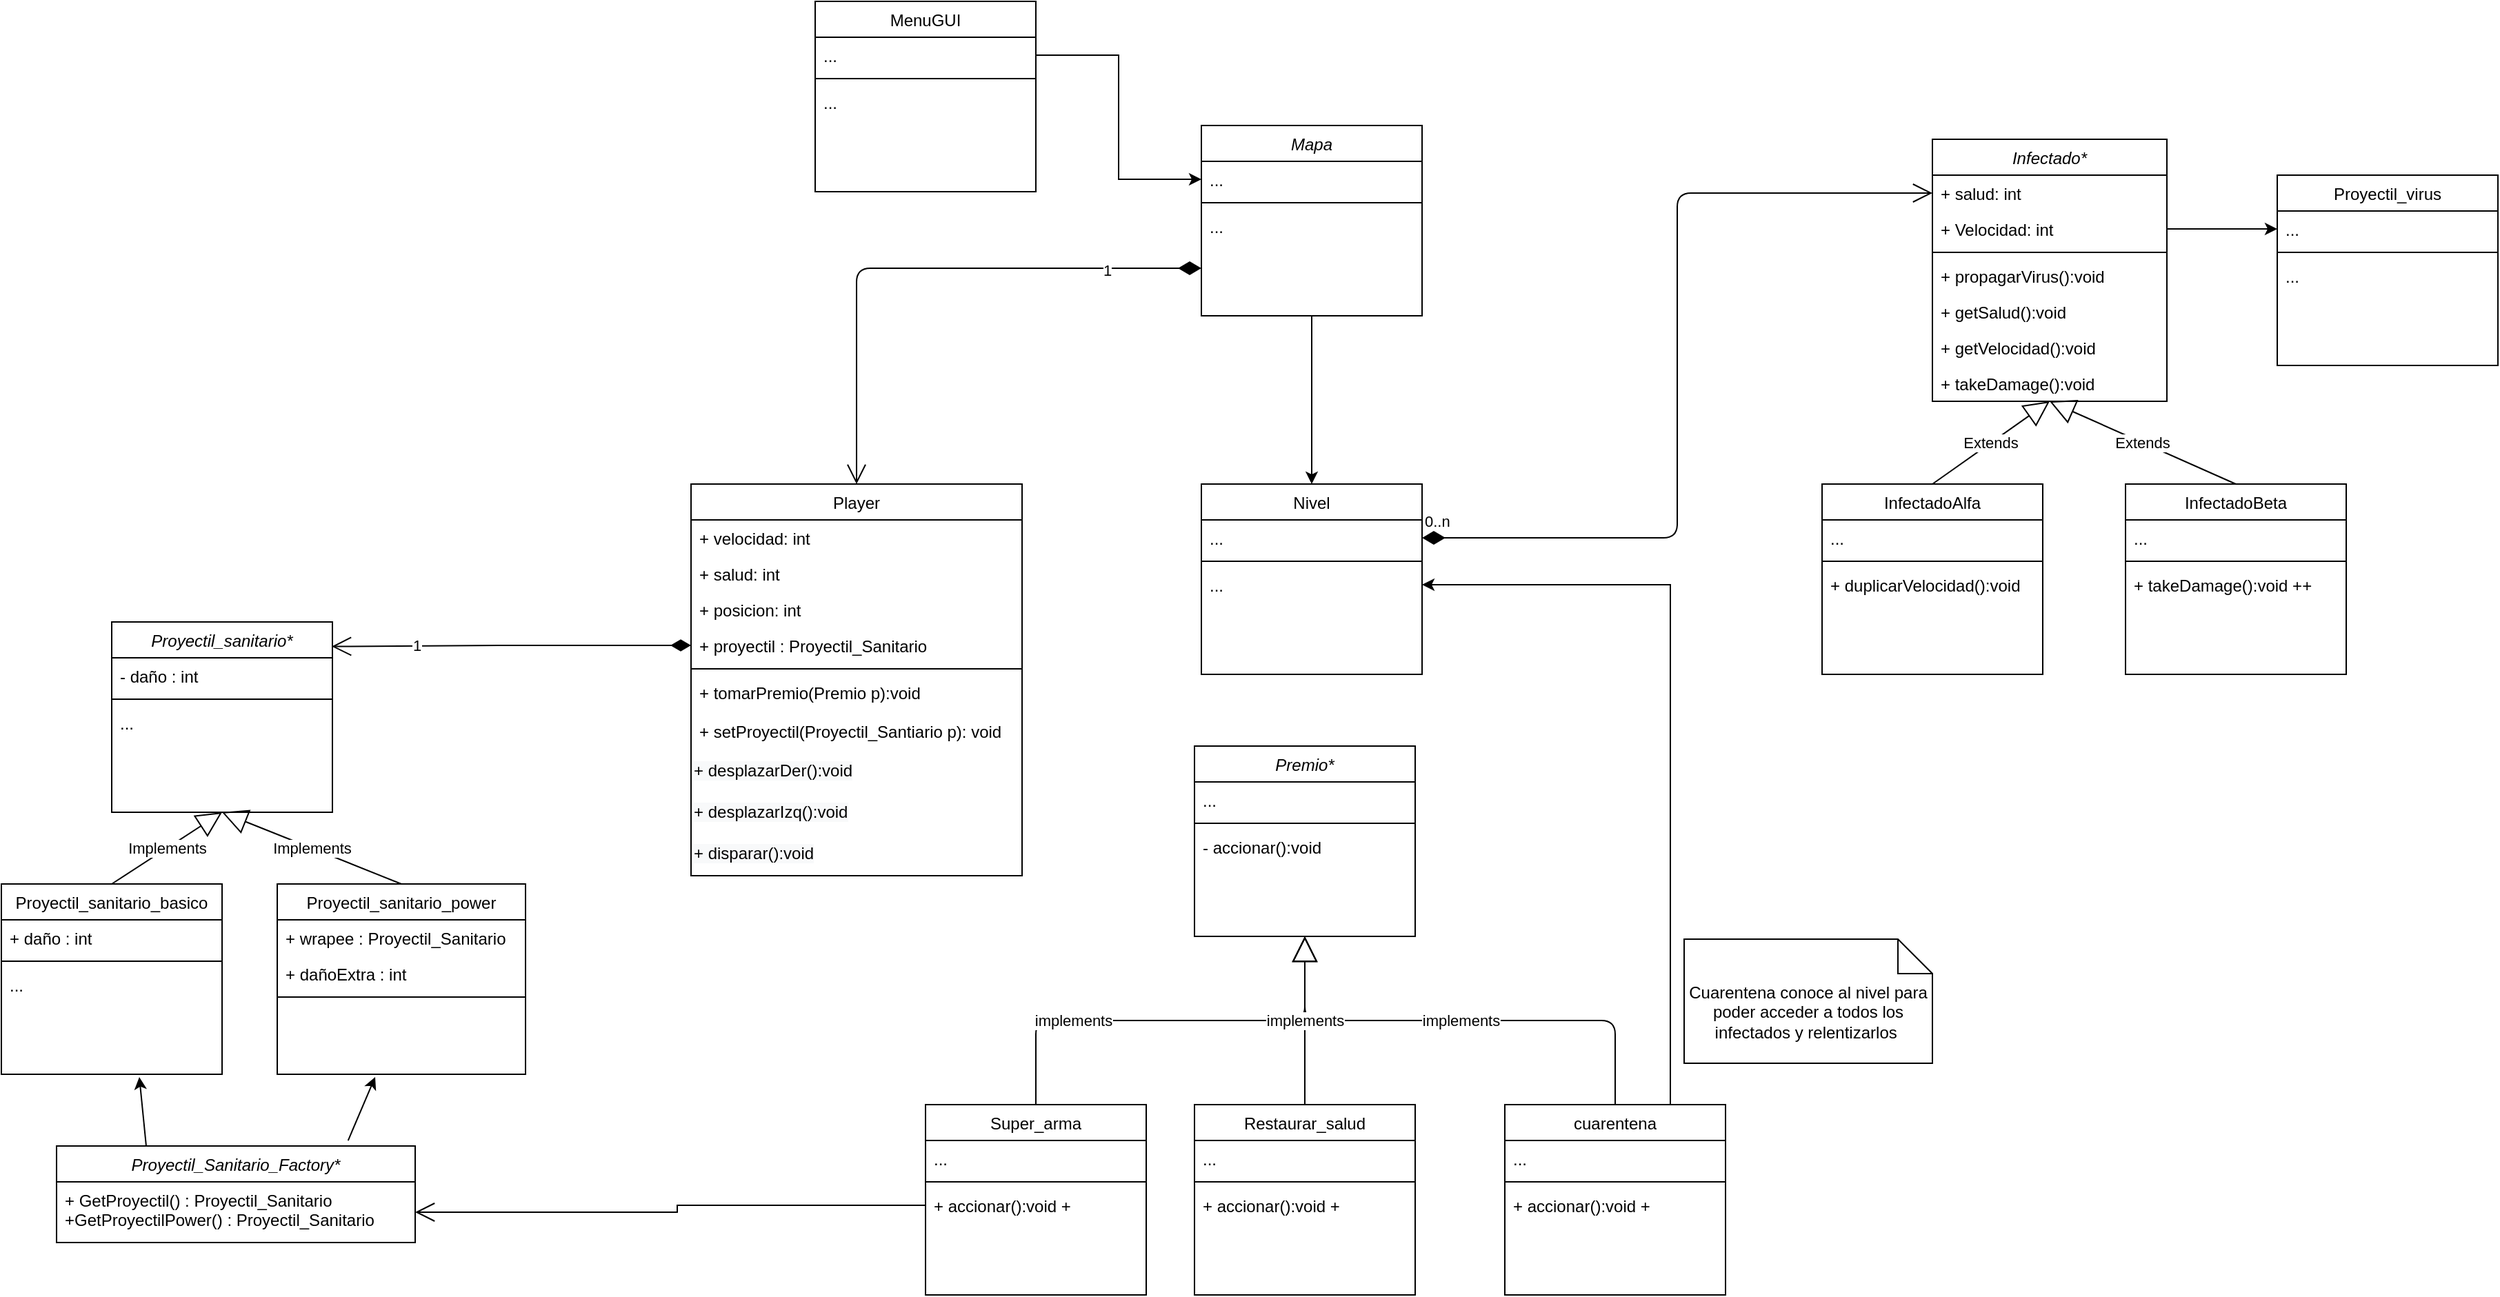 <mxfile version="13.8.7" type="github">
  <diagram id="C5RBs43oDa-KdzZeNtuy" name="Page-1">
    <mxGraphModel dx="2914" dy="1926" grid="1" gridSize="10" guides="1" tooltips="1" connect="1" arrows="1" fold="1" page="1" pageScale="1" pageWidth="827" pageHeight="1169" math="0" shadow="0">
      <root>
        <mxCell id="WIyWlLk6GJQsqaUBKTNV-0" />
        <mxCell id="WIyWlLk6GJQsqaUBKTNV-1" parent="WIyWlLk6GJQsqaUBKTNV-0" />
        <mxCell id="zkfFHV4jXpPFQw0GAbJ--0" value="Nivel" style="swimlane;fontStyle=0;align=center;verticalAlign=top;childLayout=stackLayout;horizontal=1;startSize=26;horizontalStack=0;resizeParent=1;resizeLast=0;collapsible=1;marginBottom=0;rounded=0;shadow=0;strokeWidth=1;" parent="WIyWlLk6GJQsqaUBKTNV-1" vertex="1">
          <mxGeometry x="30" y="230" width="160" height="138" as="geometry">
            <mxRectangle x="230" y="140" width="160" height="26" as="alternateBounds" />
          </mxGeometry>
        </mxCell>
        <mxCell id="zkfFHV4jXpPFQw0GAbJ--1" value="..." style="text;align=left;verticalAlign=top;spacingLeft=4;spacingRight=4;overflow=hidden;rotatable=0;points=[[0,0.5],[1,0.5]];portConstraint=eastwest;" parent="zkfFHV4jXpPFQw0GAbJ--0" vertex="1">
          <mxGeometry y="26" width="160" height="26" as="geometry" />
        </mxCell>
        <mxCell id="zkfFHV4jXpPFQw0GAbJ--4" value="" style="line;html=1;strokeWidth=1;align=left;verticalAlign=middle;spacingTop=-1;spacingLeft=3;spacingRight=3;rotatable=0;labelPosition=right;points=[];portConstraint=eastwest;" parent="zkfFHV4jXpPFQw0GAbJ--0" vertex="1">
          <mxGeometry y="52" width="160" height="8" as="geometry" />
        </mxCell>
        <mxCell id="zkfFHV4jXpPFQw0GAbJ--5" value="..." style="text;align=left;verticalAlign=top;spacingLeft=4;spacingRight=4;overflow=hidden;rotatable=0;points=[[0,0.5],[1,0.5]];portConstraint=eastwest;" parent="zkfFHV4jXpPFQw0GAbJ--0" vertex="1">
          <mxGeometry y="60" width="160" height="26" as="geometry" />
        </mxCell>
        <mxCell id="W3tgVCBDh8bbt_r1C4qq-0" value="MenuGUI" style="swimlane;fontStyle=0;align=center;verticalAlign=top;childLayout=stackLayout;horizontal=1;startSize=26;horizontalStack=0;resizeParent=1;resizeLast=0;collapsible=1;marginBottom=0;rounded=0;shadow=0;strokeWidth=1;" parent="WIyWlLk6GJQsqaUBKTNV-1" vertex="1">
          <mxGeometry x="-250" y="-120" width="160" height="138" as="geometry">
            <mxRectangle x="230" y="140" width="160" height="26" as="alternateBounds" />
          </mxGeometry>
        </mxCell>
        <mxCell id="W3tgVCBDh8bbt_r1C4qq-1" value="..." style="text;align=left;verticalAlign=top;spacingLeft=4;spacingRight=4;overflow=hidden;rotatable=0;points=[[0,0.5],[1,0.5]];portConstraint=eastwest;" parent="W3tgVCBDh8bbt_r1C4qq-0" vertex="1">
          <mxGeometry y="26" width="160" height="26" as="geometry" />
        </mxCell>
        <mxCell id="W3tgVCBDh8bbt_r1C4qq-2" value="" style="line;html=1;strokeWidth=1;align=left;verticalAlign=middle;spacingTop=-1;spacingLeft=3;spacingRight=3;rotatable=0;labelPosition=right;points=[];portConstraint=eastwest;" parent="W3tgVCBDh8bbt_r1C4qq-0" vertex="1">
          <mxGeometry y="52" width="160" height="8" as="geometry" />
        </mxCell>
        <mxCell id="W3tgVCBDh8bbt_r1C4qq-3" value="..." style="text;align=left;verticalAlign=top;spacingLeft=4;spacingRight=4;overflow=hidden;rotatable=0;points=[[0,0.5],[1,0.5]];portConstraint=eastwest;" parent="W3tgVCBDh8bbt_r1C4qq-0" vertex="1">
          <mxGeometry y="60" width="160" height="26" as="geometry" />
        </mxCell>
        <mxCell id="W3tgVCBDh8bbt_r1C4qq-4" value="Infectado*" style="swimlane;fontStyle=2;align=center;verticalAlign=top;childLayout=stackLayout;horizontal=1;startSize=26;horizontalStack=0;resizeParent=1;resizeLast=0;collapsible=1;marginBottom=0;rounded=0;shadow=0;strokeWidth=1;" parent="WIyWlLk6GJQsqaUBKTNV-1" vertex="1">
          <mxGeometry x="560" y="-20" width="170" height="190" as="geometry">
            <mxRectangle x="230" y="140" width="160" height="26" as="alternateBounds" />
          </mxGeometry>
        </mxCell>
        <mxCell id="W3tgVCBDh8bbt_r1C4qq-5" value="+ salud: int" style="text;align=left;verticalAlign=top;spacingLeft=4;spacingRight=4;overflow=hidden;rotatable=0;points=[[0,0.5],[1,0.5]];portConstraint=eastwest;" parent="W3tgVCBDh8bbt_r1C4qq-4" vertex="1">
          <mxGeometry y="26" width="170" height="26" as="geometry" />
        </mxCell>
        <mxCell id="W3tgVCBDh8bbt_r1C4qq-21" value="+ Velocidad: int" style="text;align=left;verticalAlign=top;spacingLeft=4;spacingRight=4;overflow=hidden;rotatable=0;points=[[0,0.5],[1,0.5]];portConstraint=eastwest;" parent="W3tgVCBDh8bbt_r1C4qq-4" vertex="1">
          <mxGeometry y="52" width="170" height="26" as="geometry" />
        </mxCell>
        <mxCell id="W3tgVCBDh8bbt_r1C4qq-6" value="" style="line;html=1;strokeWidth=1;align=left;verticalAlign=middle;spacingTop=-1;spacingLeft=3;spacingRight=3;rotatable=0;labelPosition=right;points=[];portConstraint=eastwest;" parent="W3tgVCBDh8bbt_r1C4qq-4" vertex="1">
          <mxGeometry y="78" width="170" height="8" as="geometry" />
        </mxCell>
        <mxCell id="W3tgVCBDh8bbt_r1C4qq-20" value="+ propagarVirus():void" style="text;align=left;verticalAlign=top;spacingLeft=4;spacingRight=4;overflow=hidden;rotatable=0;points=[[0,0.5],[1,0.5]];portConstraint=eastwest;" parent="W3tgVCBDh8bbt_r1C4qq-4" vertex="1">
          <mxGeometry y="86" width="170" height="26" as="geometry" />
        </mxCell>
        <mxCell id="W3tgVCBDh8bbt_r1C4qq-22" value="+ getSalud():void" style="text;align=left;verticalAlign=top;spacingLeft=4;spacingRight=4;overflow=hidden;rotatable=0;points=[[0,0.5],[1,0.5]];portConstraint=eastwest;" parent="W3tgVCBDh8bbt_r1C4qq-4" vertex="1">
          <mxGeometry y="112" width="170" height="26" as="geometry" />
        </mxCell>
        <mxCell id="W3tgVCBDh8bbt_r1C4qq-23" value="+ getVelocidad():void" style="text;align=left;verticalAlign=top;spacingLeft=4;spacingRight=4;overflow=hidden;rotatable=0;points=[[0,0.5],[1,0.5]];portConstraint=eastwest;" parent="W3tgVCBDh8bbt_r1C4qq-4" vertex="1">
          <mxGeometry y="138" width="170" height="26" as="geometry" />
        </mxCell>
        <mxCell id="W3tgVCBDh8bbt_r1C4qq-25" value="+ takeDamage():void" style="text;align=left;verticalAlign=top;spacingLeft=4;spacingRight=4;overflow=hidden;rotatable=0;points=[[0,0.5],[1,0.5]];portConstraint=eastwest;" parent="W3tgVCBDh8bbt_r1C4qq-4" vertex="1">
          <mxGeometry y="164" width="170" height="26" as="geometry" />
        </mxCell>
        <mxCell id="W3tgVCBDh8bbt_r1C4qq-8" value="InfectadoAlfa" style="swimlane;fontStyle=0;align=center;verticalAlign=top;childLayout=stackLayout;horizontal=1;startSize=26;horizontalStack=0;resizeParent=1;resizeLast=0;collapsible=1;marginBottom=0;rounded=0;shadow=0;strokeWidth=1;" parent="WIyWlLk6GJQsqaUBKTNV-1" vertex="1">
          <mxGeometry x="480" y="230" width="160" height="138" as="geometry">
            <mxRectangle x="230" y="140" width="160" height="26" as="alternateBounds" />
          </mxGeometry>
        </mxCell>
        <mxCell id="W3tgVCBDh8bbt_r1C4qq-9" value="..." style="text;align=left;verticalAlign=top;spacingLeft=4;spacingRight=4;overflow=hidden;rotatable=0;points=[[0,0.5],[1,0.5]];portConstraint=eastwest;" parent="W3tgVCBDh8bbt_r1C4qq-8" vertex="1">
          <mxGeometry y="26" width="160" height="26" as="geometry" />
        </mxCell>
        <mxCell id="W3tgVCBDh8bbt_r1C4qq-10" value="" style="line;html=1;strokeWidth=1;align=left;verticalAlign=middle;spacingTop=-1;spacingLeft=3;spacingRight=3;rotatable=0;labelPosition=right;points=[];portConstraint=eastwest;" parent="W3tgVCBDh8bbt_r1C4qq-8" vertex="1">
          <mxGeometry y="52" width="160" height="8" as="geometry" />
        </mxCell>
        <mxCell id="W3tgVCBDh8bbt_r1C4qq-11" value="+ duplicarVelocidad():void" style="text;align=left;verticalAlign=top;spacingLeft=4;spacingRight=4;overflow=hidden;rotatable=0;points=[[0,0.5],[1,0.5]];portConstraint=eastwest;" parent="W3tgVCBDh8bbt_r1C4qq-8" vertex="1">
          <mxGeometry y="60" width="160" height="26" as="geometry" />
        </mxCell>
        <mxCell id="W3tgVCBDh8bbt_r1C4qq-12" value="Extends" style="endArrow=block;endSize=16;endFill=0;html=1;exitX=0.5;exitY=0;exitDx=0;exitDy=0;entryX=0.5;entryY=1;entryDx=0;entryDy=0;" parent="WIyWlLk6GJQsqaUBKTNV-1" source="W3tgVCBDh8bbt_r1C4qq-8" target="W3tgVCBDh8bbt_r1C4qq-4" edge="1">
          <mxGeometry width="160" relative="1" as="geometry">
            <mxPoint x="500" y="240" as="sourcePoint" />
            <mxPoint x="660" y="240" as="targetPoint" />
          </mxGeometry>
        </mxCell>
        <mxCell id="W3tgVCBDh8bbt_r1C4qq-13" value="InfectadoBeta" style="swimlane;fontStyle=0;align=center;verticalAlign=top;childLayout=stackLayout;horizontal=1;startSize=26;horizontalStack=0;resizeParent=1;resizeLast=0;collapsible=1;marginBottom=0;rounded=0;shadow=0;strokeWidth=1;" parent="WIyWlLk6GJQsqaUBKTNV-1" vertex="1">
          <mxGeometry x="700" y="230" width="160" height="138" as="geometry">
            <mxRectangle x="230" y="140" width="160" height="26" as="alternateBounds" />
          </mxGeometry>
        </mxCell>
        <mxCell id="W3tgVCBDh8bbt_r1C4qq-14" value="..." style="text;align=left;verticalAlign=top;spacingLeft=4;spacingRight=4;overflow=hidden;rotatable=0;points=[[0,0.5],[1,0.5]];portConstraint=eastwest;" parent="W3tgVCBDh8bbt_r1C4qq-13" vertex="1">
          <mxGeometry y="26" width="160" height="26" as="geometry" />
        </mxCell>
        <mxCell id="W3tgVCBDh8bbt_r1C4qq-15" value="" style="line;html=1;strokeWidth=1;align=left;verticalAlign=middle;spacingTop=-1;spacingLeft=3;spacingRight=3;rotatable=0;labelPosition=right;points=[];portConstraint=eastwest;" parent="W3tgVCBDh8bbt_r1C4qq-13" vertex="1">
          <mxGeometry y="52" width="160" height="8" as="geometry" />
        </mxCell>
        <mxCell id="W3tgVCBDh8bbt_r1C4qq-26" value="+ takeDamage():void ++" style="text;align=left;verticalAlign=top;spacingLeft=4;spacingRight=4;overflow=hidden;rotatable=0;points=[[0,0.5],[1,0.5]];portConstraint=eastwest;" parent="W3tgVCBDh8bbt_r1C4qq-13" vertex="1">
          <mxGeometry y="60" width="160" height="26" as="geometry" />
        </mxCell>
        <mxCell id="W3tgVCBDh8bbt_r1C4qq-18" value="Extends" style="endArrow=block;endSize=16;endFill=0;html=1;exitX=0.5;exitY=0;exitDx=0;exitDy=0;entryX=0.5;entryY=1;entryDx=0;entryDy=0;" parent="WIyWlLk6GJQsqaUBKTNV-1" source="W3tgVCBDh8bbt_r1C4qq-13" target="W3tgVCBDh8bbt_r1C4qq-4" edge="1">
          <mxGeometry width="160" relative="1" as="geometry">
            <mxPoint x="570" y="240" as="sourcePoint" />
            <mxPoint x="800" y="90" as="targetPoint" />
          </mxGeometry>
        </mxCell>
        <mxCell id="W3tgVCBDh8bbt_r1C4qq-19" value="0..n" style="endArrow=open;html=1;endSize=12;startArrow=diamondThin;startSize=14;startFill=1;edgeStyle=orthogonalEdgeStyle;align=left;verticalAlign=bottom;exitX=1;exitY=0.5;exitDx=0;exitDy=0;entryX=0;entryY=0.5;entryDx=0;entryDy=0;" parent="WIyWlLk6GJQsqaUBKTNV-1" source="zkfFHV4jXpPFQw0GAbJ--1" target="W3tgVCBDh8bbt_r1C4qq-5" edge="1">
          <mxGeometry x="-1" y="3" relative="1" as="geometry">
            <mxPoint x="100" y="380" as="sourcePoint" />
            <mxPoint x="260" y="380" as="targetPoint" />
          </mxGeometry>
        </mxCell>
        <mxCell id="W3tgVCBDh8bbt_r1C4qq-28" value="Player" style="swimlane;fontStyle=0;align=center;verticalAlign=top;childLayout=stackLayout;horizontal=1;startSize=26;horizontalStack=0;resizeParent=1;resizeLast=0;collapsible=1;marginBottom=0;rounded=0;shadow=0;strokeWidth=1;" parent="WIyWlLk6GJQsqaUBKTNV-1" vertex="1">
          <mxGeometry x="-340" y="230" width="240" height="284" as="geometry">
            <mxRectangle x="230" y="140" width="160" height="26" as="alternateBounds" />
          </mxGeometry>
        </mxCell>
        <mxCell id="W3tgVCBDh8bbt_r1C4qq-54" value="+ velocidad: int" style="text;align=left;verticalAlign=top;spacingLeft=4;spacingRight=4;overflow=hidden;rotatable=0;points=[[0,0.5],[1,0.5]];portConstraint=eastwest;" parent="W3tgVCBDh8bbt_r1C4qq-28" vertex="1">
          <mxGeometry y="26" width="240" height="26" as="geometry" />
        </mxCell>
        <mxCell id="W3tgVCBDh8bbt_r1C4qq-29" value="+ salud: int" style="text;align=left;verticalAlign=top;spacingLeft=4;spacingRight=4;overflow=hidden;rotatable=0;points=[[0,0.5],[1,0.5]];portConstraint=eastwest;" parent="W3tgVCBDh8bbt_r1C4qq-28" vertex="1">
          <mxGeometry y="52" width="240" height="26" as="geometry" />
        </mxCell>
        <mxCell id="W3tgVCBDh8bbt_r1C4qq-95" value="+ posicion: int" style="text;align=left;verticalAlign=top;spacingLeft=4;spacingRight=4;overflow=hidden;rotatable=0;points=[[0,0.5],[1,0.5]];portConstraint=eastwest;" parent="W3tgVCBDh8bbt_r1C4qq-28" vertex="1">
          <mxGeometry y="78" width="240" height="26" as="geometry" />
        </mxCell>
        <mxCell id="y23mYJYSu1x8kUyQ2OFH-6" value="+ proyectil : Proyectil_Sanitario" style="text;align=left;verticalAlign=top;spacingLeft=4;spacingRight=4;overflow=hidden;rotatable=0;points=[[0,0.5],[1,0.5]];portConstraint=eastwest;" vertex="1" parent="W3tgVCBDh8bbt_r1C4qq-28">
          <mxGeometry y="104" width="240" height="26" as="geometry" />
        </mxCell>
        <mxCell id="W3tgVCBDh8bbt_r1C4qq-30" value="" style="line;html=1;strokeWidth=1;align=left;verticalAlign=middle;spacingTop=-1;spacingLeft=3;spacingRight=3;rotatable=0;labelPosition=right;points=[];portConstraint=eastwest;" parent="W3tgVCBDh8bbt_r1C4qq-28" vertex="1">
          <mxGeometry y="130" width="240" height="8" as="geometry" />
        </mxCell>
        <mxCell id="W3tgVCBDh8bbt_r1C4qq-31" value="+ tomarPremio(Premio p):void&#xa;" style="text;align=left;verticalAlign=top;spacingLeft=4;spacingRight=4;overflow=hidden;rotatable=0;points=[[0,0.5],[1,0.5]];portConstraint=eastwest;" parent="W3tgVCBDh8bbt_r1C4qq-28" vertex="1">
          <mxGeometry y="138" width="240" height="28" as="geometry" />
        </mxCell>
        <mxCell id="y23mYJYSu1x8kUyQ2OFH-17" value="+ setProyectil(Proyectil_Santiario p): void" style="text;align=left;verticalAlign=top;spacingLeft=4;spacingRight=4;overflow=hidden;rotatable=0;points=[[0,0.5],[1,0.5]];portConstraint=eastwest;" vertex="1" parent="W3tgVCBDh8bbt_r1C4qq-28">
          <mxGeometry y="166" width="240" height="28" as="geometry" />
        </mxCell>
        <mxCell id="W3tgVCBDh8bbt_r1C4qq-97" value="&lt;span style=&quot;color: rgb(0 , 0 , 0) ; font-family: &amp;#34;helvetica&amp;#34; ; font-size: 12px ; font-style: normal ; font-weight: 400 ; letter-spacing: normal ; text-align: left ; text-indent: 0px ; text-transform: none ; word-spacing: 0px ; background-color: rgb(248 , 249 , 250) ; display: inline ; float: none&quot;&gt;+ desplazarDer():void&lt;/span&gt;" style="text;whiteSpace=wrap;html=1;" parent="W3tgVCBDh8bbt_r1C4qq-28" vertex="1">
          <mxGeometry y="194" width="240" height="30" as="geometry" />
        </mxCell>
        <mxCell id="W3tgVCBDh8bbt_r1C4qq-96" value="&lt;meta charset=&quot;utf-8&quot;&gt;&lt;span style=&quot;color: rgb(0, 0, 0); font-family: helvetica; font-size: 12px; font-style: normal; font-weight: 400; letter-spacing: normal; text-align: left; text-indent: 0px; text-transform: none; word-spacing: 0px; background-color: rgb(248, 249, 250); display: inline; float: none;&quot;&gt;+ desplazarIzq():void&lt;/span&gt;" style="text;whiteSpace=wrap;html=1;" parent="W3tgVCBDh8bbt_r1C4qq-28" vertex="1">
          <mxGeometry y="224" width="240" height="30" as="geometry" />
        </mxCell>
        <mxCell id="W3tgVCBDh8bbt_r1C4qq-98" value="&lt;span style=&quot;color: rgb(0 , 0 , 0) ; font-family: &amp;#34;helvetica&amp;#34; ; font-size: 12px ; font-style: normal ; font-weight: 400 ; letter-spacing: normal ; text-align: left ; text-indent: 0px ; text-transform: none ; word-spacing: 0px ; background-color: rgb(248 , 249 , 250) ; display: inline ; float: none&quot;&gt;+ disparar():void&lt;/span&gt;" style="text;whiteSpace=wrap;html=1;" parent="W3tgVCBDh8bbt_r1C4qq-28" vertex="1">
          <mxGeometry y="254" width="240" height="30" as="geometry" />
        </mxCell>
        <mxCell id="W3tgVCBDh8bbt_r1C4qq-32" value="Proyectil_virus" style="swimlane;fontStyle=0;align=center;verticalAlign=top;childLayout=stackLayout;horizontal=1;startSize=26;horizontalStack=0;resizeParent=1;resizeLast=0;collapsible=1;marginBottom=0;rounded=0;shadow=0;strokeWidth=1;" parent="WIyWlLk6GJQsqaUBKTNV-1" vertex="1">
          <mxGeometry x="810" y="6" width="160" height="138" as="geometry">
            <mxRectangle x="230" y="140" width="160" height="26" as="alternateBounds" />
          </mxGeometry>
        </mxCell>
        <mxCell id="W3tgVCBDh8bbt_r1C4qq-33" value="..." style="text;align=left;verticalAlign=top;spacingLeft=4;spacingRight=4;overflow=hidden;rotatable=0;points=[[0,0.5],[1,0.5]];portConstraint=eastwest;" parent="W3tgVCBDh8bbt_r1C4qq-32" vertex="1">
          <mxGeometry y="26" width="160" height="26" as="geometry" />
        </mxCell>
        <mxCell id="W3tgVCBDh8bbt_r1C4qq-34" value="" style="line;html=1;strokeWidth=1;align=left;verticalAlign=middle;spacingTop=-1;spacingLeft=3;spacingRight=3;rotatable=0;labelPosition=right;points=[];portConstraint=eastwest;" parent="W3tgVCBDh8bbt_r1C4qq-32" vertex="1">
          <mxGeometry y="52" width="160" height="8" as="geometry" />
        </mxCell>
        <mxCell id="W3tgVCBDh8bbt_r1C4qq-35" value="..." style="text;align=left;verticalAlign=top;spacingLeft=4;spacingRight=4;overflow=hidden;rotatable=0;points=[[0,0.5],[1,0.5]];portConstraint=eastwest;" parent="W3tgVCBDh8bbt_r1C4qq-32" vertex="1">
          <mxGeometry y="60" width="160" height="26" as="geometry" />
        </mxCell>
        <mxCell id="W3tgVCBDh8bbt_r1C4qq-37" style="edgeStyle=orthogonalEdgeStyle;rounded=0;orthogonalLoop=1;jettySize=auto;html=1;entryX=0;entryY=0.5;entryDx=0;entryDy=0;" parent="WIyWlLk6GJQsqaUBKTNV-1" source="W3tgVCBDh8bbt_r1C4qq-21" target="W3tgVCBDh8bbt_r1C4qq-33" edge="1">
          <mxGeometry relative="1" as="geometry" />
        </mxCell>
        <mxCell id="W3tgVCBDh8bbt_r1C4qq-38" value="Proyectil_sanitario*" style="swimlane;fontStyle=2;align=center;verticalAlign=top;childLayout=stackLayout;horizontal=1;startSize=26;horizontalStack=0;resizeParent=1;resizeLast=0;collapsible=1;marginBottom=0;rounded=0;shadow=0;strokeWidth=1;" parent="WIyWlLk6GJQsqaUBKTNV-1" vertex="1">
          <mxGeometry x="-760" y="330" width="160" height="138" as="geometry">
            <mxRectangle x="230" y="140" width="160" height="26" as="alternateBounds" />
          </mxGeometry>
        </mxCell>
        <mxCell id="W3tgVCBDh8bbt_r1C4qq-39" value="- daño : int" style="text;align=left;verticalAlign=top;spacingLeft=4;spacingRight=4;overflow=hidden;rotatable=0;points=[[0,0.5],[1,0.5]];portConstraint=eastwest;" parent="W3tgVCBDh8bbt_r1C4qq-38" vertex="1">
          <mxGeometry y="26" width="160" height="26" as="geometry" />
        </mxCell>
        <mxCell id="W3tgVCBDh8bbt_r1C4qq-40" value="" style="line;html=1;strokeWidth=1;align=left;verticalAlign=middle;spacingTop=-1;spacingLeft=3;spacingRight=3;rotatable=0;labelPosition=right;points=[];portConstraint=eastwest;" parent="W3tgVCBDh8bbt_r1C4qq-38" vertex="1">
          <mxGeometry y="52" width="160" height="8" as="geometry" />
        </mxCell>
        <mxCell id="W3tgVCBDh8bbt_r1C4qq-41" value="..." style="text;align=left;verticalAlign=top;spacingLeft=4;spacingRight=4;overflow=hidden;rotatable=0;points=[[0,0.5],[1,0.5]];portConstraint=eastwest;" parent="W3tgVCBDh8bbt_r1C4qq-38" vertex="1">
          <mxGeometry y="60" width="160" height="26" as="geometry" />
        </mxCell>
        <mxCell id="W3tgVCBDh8bbt_r1C4qq-43" value="Proyectil_sanitario_basico" style="swimlane;fontStyle=0;align=center;verticalAlign=top;childLayout=stackLayout;horizontal=1;startSize=26;horizontalStack=0;resizeParent=1;resizeLast=0;collapsible=1;marginBottom=0;rounded=0;shadow=0;strokeWidth=1;" parent="WIyWlLk6GJQsqaUBKTNV-1" vertex="1">
          <mxGeometry x="-840" y="520" width="160" height="138" as="geometry">
            <mxRectangle x="230" y="140" width="160" height="26" as="alternateBounds" />
          </mxGeometry>
        </mxCell>
        <mxCell id="W3tgVCBDh8bbt_r1C4qq-44" value="+ daño : int" style="text;align=left;verticalAlign=top;spacingLeft=4;spacingRight=4;overflow=hidden;rotatable=0;points=[[0,0.5],[1,0.5]];portConstraint=eastwest;" parent="W3tgVCBDh8bbt_r1C4qq-43" vertex="1">
          <mxGeometry y="26" width="160" height="26" as="geometry" />
        </mxCell>
        <mxCell id="W3tgVCBDh8bbt_r1C4qq-45" value="" style="line;html=1;strokeWidth=1;align=left;verticalAlign=middle;spacingTop=-1;spacingLeft=3;spacingRight=3;rotatable=0;labelPosition=right;points=[];portConstraint=eastwest;" parent="W3tgVCBDh8bbt_r1C4qq-43" vertex="1">
          <mxGeometry y="52" width="160" height="8" as="geometry" />
        </mxCell>
        <mxCell id="W3tgVCBDh8bbt_r1C4qq-46" value="..." style="text;align=left;verticalAlign=top;spacingLeft=4;spacingRight=4;overflow=hidden;rotatable=0;points=[[0,0.5],[1,0.5]];portConstraint=eastwest;" parent="W3tgVCBDh8bbt_r1C4qq-43" vertex="1">
          <mxGeometry y="60" width="160" height="26" as="geometry" />
        </mxCell>
        <mxCell id="W3tgVCBDh8bbt_r1C4qq-47" value="Proyectil_sanitario_power" style="swimlane;fontStyle=0;align=center;verticalAlign=top;childLayout=stackLayout;horizontal=1;startSize=26;horizontalStack=0;resizeParent=1;resizeLast=0;collapsible=1;marginBottom=0;rounded=0;shadow=0;strokeWidth=1;" parent="WIyWlLk6GJQsqaUBKTNV-1" vertex="1">
          <mxGeometry x="-640" y="520" width="180" height="138" as="geometry">
            <mxRectangle x="230" y="140" width="160" height="26" as="alternateBounds" />
          </mxGeometry>
        </mxCell>
        <mxCell id="W3tgVCBDh8bbt_r1C4qq-48" value="+ wrapee : Proyectil_Sanitario" style="text;align=left;verticalAlign=top;spacingLeft=4;spacingRight=4;overflow=hidden;rotatable=0;points=[[0,0.5],[1,0.5]];portConstraint=eastwest;" parent="W3tgVCBDh8bbt_r1C4qq-47" vertex="1">
          <mxGeometry y="26" width="180" height="26" as="geometry" />
        </mxCell>
        <mxCell id="W3tgVCBDh8bbt_r1C4qq-50" value="+ dañoExtra : int" style="text;align=left;verticalAlign=top;spacingLeft=4;spacingRight=4;overflow=hidden;rotatable=0;points=[[0,0.5],[1,0.5]];portConstraint=eastwest;" parent="W3tgVCBDh8bbt_r1C4qq-47" vertex="1">
          <mxGeometry y="52" width="180" height="26" as="geometry" />
        </mxCell>
        <mxCell id="W3tgVCBDh8bbt_r1C4qq-49" value="" style="line;html=1;strokeWidth=1;align=left;verticalAlign=middle;spacingTop=-1;spacingLeft=3;spacingRight=3;rotatable=0;labelPosition=right;points=[];portConstraint=eastwest;" parent="W3tgVCBDh8bbt_r1C4qq-47" vertex="1">
          <mxGeometry y="78" width="180" height="8" as="geometry" />
        </mxCell>
        <mxCell id="W3tgVCBDh8bbt_r1C4qq-51" value="Implements" style="endArrow=block;endSize=16;endFill=0;html=1;exitX=0.5;exitY=0;exitDx=0;exitDy=0;entryX=0.5;entryY=1;entryDx=0;entryDy=0;" parent="WIyWlLk6GJQsqaUBKTNV-1" source="W3tgVCBDh8bbt_r1C4qq-47" target="W3tgVCBDh8bbt_r1C4qq-38" edge="1">
          <mxGeometry width="160" relative="1" as="geometry">
            <mxPoint x="-560" y="550" as="sourcePoint" />
            <mxPoint x="-400" y="550" as="targetPoint" />
          </mxGeometry>
        </mxCell>
        <mxCell id="W3tgVCBDh8bbt_r1C4qq-52" value="Implements" style="endArrow=block;endSize=16;endFill=0;html=1;exitX=0.5;exitY=0;exitDx=0;exitDy=0;entryX=0.5;entryY=1;entryDx=0;entryDy=0;" parent="WIyWlLk6GJQsqaUBKTNV-1" source="W3tgVCBDh8bbt_r1C4qq-43" target="W3tgVCBDh8bbt_r1C4qq-38" edge="1">
          <mxGeometry width="160" relative="1" as="geometry">
            <mxPoint x="-560" y="530" as="sourcePoint" />
            <mxPoint x="-570" y="740" as="targetPoint" />
          </mxGeometry>
        </mxCell>
        <mxCell id="W3tgVCBDh8bbt_r1C4qq-55" value="1" style="endArrow=open;html=1;endSize=12;startArrow=diamondThin;startSize=14;startFill=1;edgeStyle=orthogonalEdgeStyle;align=left;verticalAlign=bottom;exitX=0;exitY=0.75;exitDx=0;exitDy=0;entryX=0.5;entryY=0;entryDx=0;entryDy=0;" parent="WIyWlLk6GJQsqaUBKTNV-1" source="W3tgVCBDh8bbt_r1C4qq-90" target="W3tgVCBDh8bbt_r1C4qq-28" edge="1">
          <mxGeometry x="-0.639" y="10" relative="1" as="geometry">
            <mxPoint x="110" y="169" as="sourcePoint" />
            <mxPoint x="250" y="169" as="targetPoint" />
            <mxPoint as="offset" />
          </mxGeometry>
        </mxCell>
        <mxCell id="W3tgVCBDh8bbt_r1C4qq-57" style="edgeStyle=orthogonalEdgeStyle;rounded=0;orthogonalLoop=1;jettySize=auto;html=1;entryX=0;entryY=0.5;entryDx=0;entryDy=0;" parent="WIyWlLk6GJQsqaUBKTNV-1" source="W3tgVCBDh8bbt_r1C4qq-1" target="W3tgVCBDh8bbt_r1C4qq-91" edge="1">
          <mxGeometry relative="1" as="geometry" />
        </mxCell>
        <mxCell id="W3tgVCBDh8bbt_r1C4qq-58" value="Premio*" style="swimlane;fontStyle=2;align=center;verticalAlign=top;childLayout=stackLayout;horizontal=1;startSize=26;horizontalStack=0;resizeParent=1;resizeLast=0;collapsible=1;marginBottom=0;rounded=0;shadow=0;strokeWidth=1;" parent="WIyWlLk6GJQsqaUBKTNV-1" vertex="1">
          <mxGeometry x="25" y="420" width="160" height="138" as="geometry">
            <mxRectangle x="230" y="140" width="160" height="26" as="alternateBounds" />
          </mxGeometry>
        </mxCell>
        <mxCell id="W3tgVCBDh8bbt_r1C4qq-59" value="..." style="text;align=left;verticalAlign=top;spacingLeft=4;spacingRight=4;overflow=hidden;rotatable=0;points=[[0,0.5],[1,0.5]];portConstraint=eastwest;" parent="W3tgVCBDh8bbt_r1C4qq-58" vertex="1">
          <mxGeometry y="26" width="160" height="26" as="geometry" />
        </mxCell>
        <mxCell id="W3tgVCBDh8bbt_r1C4qq-60" value="" style="line;html=1;strokeWidth=1;align=left;verticalAlign=middle;spacingTop=-1;spacingLeft=3;spacingRight=3;rotatable=0;labelPosition=right;points=[];portConstraint=eastwest;" parent="W3tgVCBDh8bbt_r1C4qq-58" vertex="1">
          <mxGeometry y="52" width="160" height="8" as="geometry" />
        </mxCell>
        <mxCell id="W3tgVCBDh8bbt_r1C4qq-61" value="- accionar():void" style="text;align=left;verticalAlign=top;spacingLeft=4;spacingRight=4;overflow=hidden;rotatable=0;points=[[0,0.5],[1,0.5]];portConstraint=eastwest;" parent="W3tgVCBDh8bbt_r1C4qq-58" vertex="1">
          <mxGeometry y="60" width="160" height="26" as="geometry" />
        </mxCell>
        <mxCell id="W3tgVCBDh8bbt_r1C4qq-79" style="edgeStyle=orthogonalEdgeStyle;rounded=0;orthogonalLoop=1;jettySize=auto;html=1;exitX=0.75;exitY=0;exitDx=0;exitDy=0;entryX=1;entryY=0.5;entryDx=0;entryDy=0;" parent="WIyWlLk6GJQsqaUBKTNV-1" source="W3tgVCBDh8bbt_r1C4qq-63" target="zkfFHV4jXpPFQw0GAbJ--5" edge="1">
          <mxGeometry relative="1" as="geometry" />
        </mxCell>
        <mxCell id="W3tgVCBDh8bbt_r1C4qq-63" value="cuarentena" style="swimlane;fontStyle=0;align=center;verticalAlign=top;childLayout=stackLayout;horizontal=1;startSize=26;horizontalStack=0;resizeParent=1;resizeLast=0;collapsible=1;marginBottom=0;rounded=0;shadow=0;strokeWidth=1;" parent="WIyWlLk6GJQsqaUBKTNV-1" vertex="1">
          <mxGeometry x="250" y="680" width="160" height="138" as="geometry">
            <mxRectangle x="230" y="140" width="160" height="26" as="alternateBounds" />
          </mxGeometry>
        </mxCell>
        <mxCell id="W3tgVCBDh8bbt_r1C4qq-64" value="..." style="text;align=left;verticalAlign=top;spacingLeft=4;spacingRight=4;overflow=hidden;rotatable=0;points=[[0,0.5],[1,0.5]];portConstraint=eastwest;" parent="W3tgVCBDh8bbt_r1C4qq-63" vertex="1">
          <mxGeometry y="26" width="160" height="26" as="geometry" />
        </mxCell>
        <mxCell id="W3tgVCBDh8bbt_r1C4qq-65" value="" style="line;html=1;strokeWidth=1;align=left;verticalAlign=middle;spacingTop=-1;spacingLeft=3;spacingRight=3;rotatable=0;labelPosition=right;points=[];portConstraint=eastwest;" parent="W3tgVCBDh8bbt_r1C4qq-63" vertex="1">
          <mxGeometry y="52" width="160" height="8" as="geometry" />
        </mxCell>
        <mxCell id="W3tgVCBDh8bbt_r1C4qq-82" value="+ accionar():void +" style="text;align=left;verticalAlign=top;spacingLeft=4;spacingRight=4;overflow=hidden;rotatable=0;points=[[0,0.5],[1,0.5]];portConstraint=eastwest;" parent="W3tgVCBDh8bbt_r1C4qq-63" vertex="1">
          <mxGeometry y="60" width="160" height="26" as="geometry" />
        </mxCell>
        <mxCell id="W3tgVCBDh8bbt_r1C4qq-67" value="implements" style="endArrow=block;endSize=16;endFill=0;html=1;exitX=0.5;exitY=0;exitDx=0;exitDy=0;entryX=0.5;entryY=1;entryDx=0;entryDy=0;edgeStyle=orthogonalEdgeStyle;" parent="WIyWlLk6GJQsqaUBKTNV-1" source="W3tgVCBDh8bbt_r1C4qq-63" target="W3tgVCBDh8bbt_r1C4qq-58" edge="1">
          <mxGeometry width="160" relative="1" as="geometry">
            <mxPoint x="-5" y="670" as="sourcePoint" />
            <mxPoint x="-115" y="618" as="targetPoint" />
          </mxGeometry>
        </mxCell>
        <mxCell id="W3tgVCBDh8bbt_r1C4qq-68" value="Super_arma" style="swimlane;fontStyle=0;align=center;verticalAlign=top;childLayout=stackLayout;horizontal=1;startSize=26;horizontalStack=0;resizeParent=1;resizeLast=0;collapsible=1;marginBottom=0;rounded=0;shadow=0;strokeWidth=1;" parent="WIyWlLk6GJQsqaUBKTNV-1" vertex="1">
          <mxGeometry x="-170" y="680" width="160" height="138" as="geometry">
            <mxRectangle x="230" y="140" width="160" height="26" as="alternateBounds" />
          </mxGeometry>
        </mxCell>
        <mxCell id="W3tgVCBDh8bbt_r1C4qq-69" value="..." style="text;align=left;verticalAlign=top;spacingLeft=4;spacingRight=4;overflow=hidden;rotatable=0;points=[[0,0.5],[1,0.5]];portConstraint=eastwest;" parent="W3tgVCBDh8bbt_r1C4qq-68" vertex="1">
          <mxGeometry y="26" width="160" height="26" as="geometry" />
        </mxCell>
        <mxCell id="W3tgVCBDh8bbt_r1C4qq-70" value="" style="line;html=1;strokeWidth=1;align=left;verticalAlign=middle;spacingTop=-1;spacingLeft=3;spacingRight=3;rotatable=0;labelPosition=right;points=[];portConstraint=eastwest;" parent="W3tgVCBDh8bbt_r1C4qq-68" vertex="1">
          <mxGeometry y="52" width="160" height="8" as="geometry" />
        </mxCell>
        <mxCell id="W3tgVCBDh8bbt_r1C4qq-80" value="+ accionar():void +" style="text;align=left;verticalAlign=top;spacingLeft=4;spacingRight=4;overflow=hidden;rotatable=0;points=[[0,0.5],[1,0.5]];portConstraint=eastwest;" parent="W3tgVCBDh8bbt_r1C4qq-68" vertex="1">
          <mxGeometry y="60" width="160" height="26" as="geometry" />
        </mxCell>
        <mxCell id="W3tgVCBDh8bbt_r1C4qq-73" value="implements" style="endArrow=block;endSize=16;endFill=0;html=1;exitX=0.5;exitY=0;exitDx=0;exitDy=0;entryX=0.5;entryY=1;entryDx=0;entryDy=0;edgeStyle=orthogonalEdgeStyle;" parent="WIyWlLk6GJQsqaUBKTNV-1" source="W3tgVCBDh8bbt_r1C4qq-68" target="W3tgVCBDh8bbt_r1C4qq-58" edge="1">
          <mxGeometry x="-0.444" width="160" relative="1" as="geometry">
            <mxPoint x="185" y="672" as="sourcePoint" />
            <mxPoint x="290" y="610" as="targetPoint" />
            <mxPoint as="offset" />
          </mxGeometry>
        </mxCell>
        <mxCell id="W3tgVCBDh8bbt_r1C4qq-74" value="Restaurar_salud" style="swimlane;fontStyle=0;align=center;verticalAlign=top;childLayout=stackLayout;horizontal=1;startSize=26;horizontalStack=0;resizeParent=1;resizeLast=0;collapsible=1;marginBottom=0;rounded=0;shadow=0;strokeWidth=1;" parent="WIyWlLk6GJQsqaUBKTNV-1" vertex="1">
          <mxGeometry x="25" y="680" width="160" height="138" as="geometry">
            <mxRectangle x="230" y="140" width="160" height="26" as="alternateBounds" />
          </mxGeometry>
        </mxCell>
        <mxCell id="W3tgVCBDh8bbt_r1C4qq-75" value="..." style="text;align=left;verticalAlign=top;spacingLeft=4;spacingRight=4;overflow=hidden;rotatable=0;points=[[0,0.5],[1,0.5]];portConstraint=eastwest;" parent="W3tgVCBDh8bbt_r1C4qq-74" vertex="1">
          <mxGeometry y="26" width="160" height="26" as="geometry" />
        </mxCell>
        <mxCell id="W3tgVCBDh8bbt_r1C4qq-76" value="" style="line;html=1;strokeWidth=1;align=left;verticalAlign=middle;spacingTop=-1;spacingLeft=3;spacingRight=3;rotatable=0;labelPosition=right;points=[];portConstraint=eastwest;" parent="W3tgVCBDh8bbt_r1C4qq-74" vertex="1">
          <mxGeometry y="52" width="160" height="8" as="geometry" />
        </mxCell>
        <mxCell id="W3tgVCBDh8bbt_r1C4qq-81" value="+ accionar():void +" style="text;align=left;verticalAlign=top;spacingLeft=4;spacingRight=4;overflow=hidden;rotatable=0;points=[[0,0.5],[1,0.5]];portConstraint=eastwest;" parent="W3tgVCBDh8bbt_r1C4qq-74" vertex="1">
          <mxGeometry y="60" width="160" height="26" as="geometry" />
        </mxCell>
        <mxCell id="W3tgVCBDh8bbt_r1C4qq-78" value="implements" style="endArrow=block;endSize=16;endFill=0;html=1;exitX=0.5;exitY=0;exitDx=0;exitDy=0;entryX=0.5;entryY=1;entryDx=0;entryDy=0;edgeStyle=orthogonalEdgeStyle;" parent="WIyWlLk6GJQsqaUBKTNV-1" source="W3tgVCBDh8bbt_r1C4qq-74" target="W3tgVCBDh8bbt_r1C4qq-58" edge="1">
          <mxGeometry width="160" relative="1" as="geometry">
            <mxPoint x="10" y="690" as="sourcePoint" />
            <mxPoint x="115" y="650" as="targetPoint" />
          </mxGeometry>
        </mxCell>
        <mxCell id="W3tgVCBDh8bbt_r1C4qq-84" value="Cuarentena conoce al nivel para poder acceder a todos los infectados y relentizarlos&amp;nbsp;" style="shape=note2;boundedLbl=1;whiteSpace=wrap;html=1;size=25;verticalAlign=top;align=center;" parent="WIyWlLk6GJQsqaUBKTNV-1" vertex="1">
          <mxGeometry x="380" y="560" width="180" height="90" as="geometry" />
        </mxCell>
        <mxCell id="W3tgVCBDh8bbt_r1C4qq-94" style="edgeStyle=orthogonalEdgeStyle;rounded=0;orthogonalLoop=1;jettySize=auto;html=1;entryX=0.5;entryY=0;entryDx=0;entryDy=0;" parent="WIyWlLk6GJQsqaUBKTNV-1" source="W3tgVCBDh8bbt_r1C4qq-90" target="zkfFHV4jXpPFQw0GAbJ--0" edge="1">
          <mxGeometry relative="1" as="geometry" />
        </mxCell>
        <mxCell id="W3tgVCBDh8bbt_r1C4qq-90" value="Mapa" style="swimlane;fontStyle=2;align=center;verticalAlign=top;childLayout=stackLayout;horizontal=1;startSize=26;horizontalStack=0;resizeParent=1;resizeLast=0;collapsible=1;marginBottom=0;rounded=0;shadow=0;strokeWidth=1;" parent="WIyWlLk6GJQsqaUBKTNV-1" vertex="1">
          <mxGeometry x="30" y="-30" width="160" height="138" as="geometry">
            <mxRectangle x="230" y="140" width="160" height="26" as="alternateBounds" />
          </mxGeometry>
        </mxCell>
        <mxCell id="W3tgVCBDh8bbt_r1C4qq-91" value="..." style="text;align=left;verticalAlign=top;spacingLeft=4;spacingRight=4;overflow=hidden;rotatable=0;points=[[0,0.5],[1,0.5]];portConstraint=eastwest;" parent="W3tgVCBDh8bbt_r1C4qq-90" vertex="1">
          <mxGeometry y="26" width="160" height="26" as="geometry" />
        </mxCell>
        <mxCell id="W3tgVCBDh8bbt_r1C4qq-92" value="" style="line;html=1;strokeWidth=1;align=left;verticalAlign=middle;spacingTop=-1;spacingLeft=3;spacingRight=3;rotatable=0;labelPosition=right;points=[];portConstraint=eastwest;" parent="W3tgVCBDh8bbt_r1C4qq-90" vertex="1">
          <mxGeometry y="52" width="160" height="8" as="geometry" />
        </mxCell>
        <mxCell id="W3tgVCBDh8bbt_r1C4qq-93" value="..." style="text;align=left;verticalAlign=top;spacingLeft=4;spacingRight=4;overflow=hidden;rotatable=0;points=[[0,0.5],[1,0.5]];portConstraint=eastwest;" parent="W3tgVCBDh8bbt_r1C4qq-90" vertex="1">
          <mxGeometry y="60" width="160" height="26" as="geometry" />
        </mxCell>
        <mxCell id="y23mYJYSu1x8kUyQ2OFH-4" value="" style="group" vertex="1" connectable="0" parent="WIyWlLk6GJQsqaUBKTNV-1">
          <mxGeometry x="-800" y="710" width="260" height="70" as="geometry" />
        </mxCell>
        <mxCell id="y23mYJYSu1x8kUyQ2OFH-0" value="Proyectil_Sanitario_Factory*" style="swimlane;fontStyle=2;align=center;verticalAlign=top;childLayout=stackLayout;horizontal=1;startSize=26;horizontalStack=0;resizeParent=1;resizeLast=0;collapsible=1;marginBottom=0;rounded=0;shadow=0;strokeWidth=1;" vertex="1" parent="y23mYJYSu1x8kUyQ2OFH-4">
          <mxGeometry width="260" height="70" as="geometry">
            <mxRectangle x="230" y="140" width="160" height="26" as="alternateBounds" />
          </mxGeometry>
        </mxCell>
        <mxCell id="y23mYJYSu1x8kUyQ2OFH-1" value="+ GetProyectil() : Proyectil_Sanitario&#xa;+GetProyectilPower() : Proyectil_Sanitario" style="text;align=left;verticalAlign=top;spacingLeft=4;spacingRight=4;overflow=hidden;rotatable=0;points=[[0,0.5],[1,0.5]];portConstraint=eastwest;" vertex="1" parent="y23mYJYSu1x8kUyQ2OFH-4">
          <mxGeometry y="26" width="260" height="44" as="geometry" />
        </mxCell>
        <mxCell id="y23mYJYSu1x8kUyQ2OFH-9" value="" style="endArrow=classic;html=1;exitX=0.813;exitY=-0.057;exitDx=0;exitDy=0;exitPerimeter=0;" edge="1" parent="WIyWlLk6GJQsqaUBKTNV-1" source="y23mYJYSu1x8kUyQ2OFH-0">
          <mxGeometry width="50" height="50" relative="1" as="geometry">
            <mxPoint x="-510" y="510" as="sourcePoint" />
            <mxPoint x="-569" y="660" as="targetPoint" />
          </mxGeometry>
        </mxCell>
        <mxCell id="y23mYJYSu1x8kUyQ2OFH-10" value="" style="endArrow=classic;html=1;exitX=0.25;exitY=0;exitDx=0;exitDy=0;" edge="1" parent="WIyWlLk6GJQsqaUBKTNV-1" source="y23mYJYSu1x8kUyQ2OFH-0">
          <mxGeometry width="50" height="50" relative="1" as="geometry">
            <mxPoint x="-510" y="510" as="sourcePoint" />
            <mxPoint x="-740" y="660" as="targetPoint" />
          </mxGeometry>
        </mxCell>
        <mxCell id="y23mYJYSu1x8kUyQ2OFH-14" style="edgeStyle=orthogonalEdgeStyle;rounded=0;orthogonalLoop=1;jettySize=auto;html=1;exitX=0;exitY=0.5;exitDx=0;exitDy=0;entryX=1;entryY=0.5;entryDx=0;entryDy=0;endSize=12;startSize=12;endArrow=open;endFill=0;" edge="1" parent="WIyWlLk6GJQsqaUBKTNV-1" source="W3tgVCBDh8bbt_r1C4qq-80" target="y23mYJYSu1x8kUyQ2OFH-1">
          <mxGeometry relative="1" as="geometry" />
        </mxCell>
        <mxCell id="y23mYJYSu1x8kUyQ2OFH-15" style="edgeStyle=orthogonalEdgeStyle;orthogonalLoop=1;jettySize=auto;html=1;exitX=0;exitY=0.5;exitDx=0;exitDy=0;entryX=0.997;entryY=0.129;entryDx=0;entryDy=0;entryPerimeter=0;startArrow=diamondThin;startFill=1;rounded=1;endArrow=open;endFill=0;endSize=12;startSize=12;" edge="1" parent="WIyWlLk6GJQsqaUBKTNV-1" source="y23mYJYSu1x8kUyQ2OFH-6" target="W3tgVCBDh8bbt_r1C4qq-38">
          <mxGeometry relative="1" as="geometry" />
        </mxCell>
        <mxCell id="y23mYJYSu1x8kUyQ2OFH-16" value="1" style="edgeLabel;html=1;align=center;verticalAlign=middle;resizable=0;points=[];" vertex="1" connectable="0" parent="y23mYJYSu1x8kUyQ2OFH-15">
          <mxGeometry x="0.002" y="67" relative="1" as="geometry">
            <mxPoint x="-69.39" y="-67.86" as="offset" />
          </mxGeometry>
        </mxCell>
      </root>
    </mxGraphModel>
  </diagram>
</mxfile>
